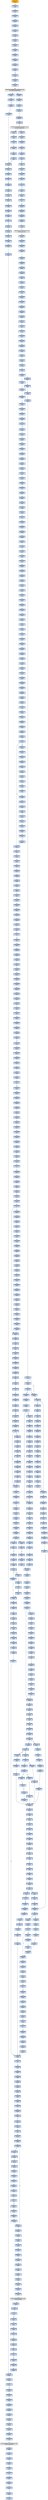 strict digraph G {
	graph [bgcolor=transparent,
		name=G
	];
	node [color=lightsteelblue,
		fillcolor=lightsteelblue,
		shape=rectangle,
		style=filled
	];
	"0x00455f4b"	[label="0x00455f4b
incl"];
	"0x00455f4c"	[label="0x00455f4c
movb"];
	"0x00455f4b" -> "0x00455f4c"	[color="#000000"];
	"0x00455ba8"	[label="0x00455ba8
leal"];
	"0x00455bac"	[label="0x00455bac
pushl"];
	"0x00455ba8" -> "0x00455bac"	[color="#000000"];
	"0x004552bb"	[label="0x004552bb
movl"];
	"0x004552be"	[label="0x004552be
addl"];
	"0x004552bb" -> "0x004552be"	[color="#000000"];
	"0x004557c4"	[label="0x004557c4
movl"];
	"0x004557c7"	[label="0x004557c7
movl"];
	"0x004557c4" -> "0x004557c7"	[color="#000000"];
	"0x00455e65"	[label="0x00455e65
jae"];
	"0x00455e67"	[label="0x00455e67
movl"];
	"0x00455e65" -> "0x00455e67"	[color="#000000",
		label=F];
	"0x00455b4f"	[label="0x00455b4f
movl"];
	"0x00455b55"	[label="0x00455b55
repz"];
	"0x00455b4f" -> "0x00455b55"	[color="#000000"];
	"0x004558f6"	[label="0x004558f6
movl"];
	"0x004558f8"	[label="0x004558f8
movb"];
	"0x004558f6" -> "0x004558f8"	[color="#000000"];
	"0x0045540d"	[label="0x0045540d
orl"];
	"0x0045540f"	[label="0x0045540f
movl"];
	"0x0045540d" -> "0x0045540f"	[color="#000000"];
	"0x00455b57"	[label="0x00455b57
movl"];
	"0x00455b59"	[label="0x00455b59
stosb"];
	"0x00455b57" -> "0x00455b59"	[color="#000000"];
	"0x00455243"	[label="0x00455243
movl"];
	"0x00455249"	[label="0x00455249
movl"];
	"0x00455243" -> "0x00455249"	[color="#000000"];
	"0x004559cc"	[label="0x004559cc
movl"];
	"0x004559d0"	[label="0x004559d0
shll"];
	"0x004559cc" -> "0x004559d0"	[color="#000000"];
	"0x00455929"	[label="0x00455929
incl"];
	"0x0045592a"	[label="0x0045592a
decl"];
	"0x00455929" -> "0x0045592a"	[color="#000000"];
	"0x00455ee9"	[label="0x00455ee9
movl"];
	"0x00455eec"	[label="0x00455eec
subl"];
	"0x00455ee9" -> "0x00455eec"	[color="#000000"];
	"0x004556e3"	[label="0x004556e3
movl"];
	"0x004556ea"	[label="0x004556ea
pushl"];
	"0x004556e3" -> "0x004556ea"	[color="#000000"];
	"0x004550be"	[label="0x004550be
call"];
	VIRTUALALLOC_KERNEL32_DLL	[color=lightgrey,
		fillcolor=lightgrey,
		label="VIRTUALALLOC_KERNEL32_DLL
VIRTUALALLOC"];
	"0x004550be" -> VIRTUALALLOC_KERNEL32_DLL	[color="#000000"];
	"0x00455f4e"	[label="0x00455f4e
movb"];
	"0x00455f4c" -> "0x00455f4e"	[color="#000000"];
	"0x00455bad"	[label="0x00455bad
movl"];
	"0x00455bac" -> "0x00455bad"	[color="#000000"];
	"0x00455bc5"	[label="0x00455bc5
movl"];
	"0x00455bc7"	[label="0x00455bc7
call"];
	"0x00455bc5" -> "0x00455bc7"	[color="#000000"];
	GETMODULEHANDLEA_KERNEL32_DLL	[color=lightgrey,
		fillcolor=lightgrey,
		label="GETMODULEHANDLEA_KERNEL32_DLL
GETMODULEHANDLEA"];
	"0x00455042"	[label="0x00455042
movl"];
	GETMODULEHANDLEA_KERNEL32_DLL -> "0x00455042"	[color="#000000"];
	"0x00455287"	[label="0x00455287
testl"];
	GETMODULEHANDLEA_KERNEL32_DLL -> "0x00455287"	[color="#000000"];
	"0x004558dc"	[label="0x004558dc
movl"];
	"0x004558e0"	[label="0x004558e0
movl"];
	"0x004558dc" -> "0x004558e0"	[color="#000000"];
	"0x00455155"	[label="0x00455155
jmp"];
	"0x0045515f"	[label="0x0045515f
movl"];
	"0x00455155" -> "0x0045515f"	[color="#000000"];
	"0x004557a7"	[label="0x004557a7
pushl"];
	"0x004557a8"	[label="0x004557a8
movl"];
	"0x004557a7" -> "0x004557a8"	[color="#000000"];
	"0x00455bb6"	[label="0x00455bb6
jne"];
	"0x00455bc3"	[label="0x00455bc3
xorl"];
	"0x00455bb6" -> "0x00455bc3"	[color="#000000",
		label=T];
	"0x00455112"	[label="0x00455112
movl"];
	"0x00455114"	[label="0x00455114
subl"];
	"0x00455112" -> "0x00455114"	[color="#000000"];
	"0x00455af1"	[label="0x00455af1
movl"];
	"0x00455af7"	[label="0x00455af7
popl"];
	"0x00455af1" -> "0x00455af7"	[color="#000000"];
	"0x00455a5a"	[label="0x00455a5a
movl"];
	"0x00455a5d"	[label="0x00455a5d
addl"];
	"0x00455a5a" -> "0x00455a5d"	[color="#000000"];
	"0x00455058"	[label="0x00455058
scasb"];
	"0x00455059"	[label="0x00455059
jne"];
	"0x00455058" -> "0x00455059"	[color="#000000"];
	"0x0045592b"	[label="0x0045592b
addl"];
	"0x0045592a" -> "0x0045592b"	[color="#000000"];
	"0x004550bc"	[label="0x004550bc
pushl"];
	"0x004550bc" -> "0x004550be"	[color="#000000"];
	"0x004552f0"	[label="0x004552f0
popl"];
	"0x004552f1"	[label="0x004552f1
jne"];
	"0x004552f0" -> "0x004552f1"	[color="#000000"];
	VIRTUALPROTECT_KERNEL32_DLL	[color=lightgrey,
		fillcolor=lightgrey,
		label="VIRTUALPROTECT_KERNEL32_DLL
VIRTUALPROTECT"];
	"0x004553ff"	[label="0x004553ff
popl"];
	VIRTUALPROTECT_KERNEL32_DLL -> "0x004553ff"	[color="#000000"];
	"0x00455a6e"	[label="0x00455a6e
popl"];
	"0x00455a6f"	[label="0x00455a6f
shrl"];
	"0x00455a6e" -> "0x00455a6f"	[color="#000000"];
	"0x004559c7"	[label="0x004559c7
movl"];
	"0x004559c9"	[label="0x004559c9
movl"];
	"0x004559c7" -> "0x004559c9"	[color="#000000"];
	"0x004559a4"	[label="0x004559a4
movb"];
	"0x004559a6"	[label="0x004559a6
popl"];
	"0x004559a4" -> "0x004559a6"	[color="#000000"];
	"0x0045505b"	[label="0x0045505b
cmpb"];
	"0x00455059" -> "0x0045505b"	[color="#000000",
		label=F];
	"0x004557c2"	[label="0x004557c2
movl"];
	"0x004557c2" -> "0x004557c4"	[color="#000000"];
	"0x004550fb"	[label="0x004550fb
pushl"];
	"0x004550fc"	[label="0x004550fc
call"];
	"0x004550fb" -> "0x004550fc"	[color="#000000"];
	"0x00455eab"	[label="0x00455eab
movb"];
	"0x00455ead"	[label="0x00455ead
incl"];
	"0x00455eab" -> "0x00455ead"	[color="#000000"];
	"0x0045580a"	[label="0x0045580a
popl"];
	"0x0045580b"	[label="0x0045580b
popl"];
	"0x0045580a" -> "0x0045580b"	[color="#000000"];
	VIRTUALFREE_KERNEL32_DLL	[color=lightgrey,
		fillcolor=lightgrey,
		label="VIRTUALFREE_KERNEL32_DLL
VIRTUALFREE"];
	"0x004551a8"	[label="0x004551a8
movl"];
	VIRTUALFREE_KERNEL32_DLL -> "0x004551a8"	[color="#000000"];
	"0x00455cf8"	[label="0x00455cf8
popl"];
	"0x00455cf9"	[label="0x00455cf9
subl"];
	"0x00455cf8" -> "0x00455cf9"	[color="#000000"];
	"0x00455e24"	[label="0x00455e24
je"];
	"0x00455e9c"	[label="0x00455e9c
cmpl"];
	"0x00455e24" -> "0x00455e9c"	[color="#000000",
		label=T];
	"0x00455e26"	[label="0x00455e26
cmpl"];
	"0x00455e24" -> "0x00455e26"	[color="#000000",
		label=F];
	"0x00455a82"	[label="0x00455a82
popl"];
	"0x00455a83"	[label="0x00455a83
ret"];
	"0x00455a82" -> "0x00455a83"	[color="#000000"];
	"0x004557ad"	[label="0x004557ad
pushl"];
	"0x004557a8" -> "0x004557ad"	[color="#000000"];
	"0x0045598b"	[label="0x0045598b
movl"];
	"0x0045598f"	[label="0x0045598f
leal"];
	"0x0045598b" -> "0x0045598f"	[color="#000000"];
	"0x004557d6"	[label="0x004557d6
movl"];
	"0x004557d9"	[label="0x004557d9
addl"];
	"0x004557d6" -> "0x004557d9"	[color="#000000"];
	"0x00455e8a"	[label="0x00455e8a
leal"];
	"0x00455e90"	[label="0x00455e90
call"];
	"0x00455e8a" -> "0x00455e90"	[color="#000000"];
	"0x00455394"	[label="0x00455394
pushl"];
	"0x00455395"	[label="0x00455395
pushl"];
	"0x00455394" -> "0x00455395"	[color="#000000"];
	"0x00455964"	[label="0x00455964
jbe"];
	"0x00455966"	[label="0x00455966
movl"];
	"0x00455964" -> "0x00455966"	[color="#000000",
		label=F];
	"0x0045500d"	[label="0x0045500d
ret"];
	"0x00455008"	[label="0x00455008
jmp"];
	"0x0045500d" -> "0x00455008"	[color="#000000"];
	"0x00455a3d"	[label="0x00455a3d
movl"];
	"0x00455a42"	[label="0x00455a42
jmp"];
	"0x00455a3d" -> "0x00455a42"	[color="#000000"];
	"0x00455aaf"	[label="0x00455aaf
incl"];
	"0x00455ab0"	[label="0x00455ab0
cmpl"];
	"0x00455aaf" -> "0x00455ab0"	[color="#000000"];
	"0x00455bb4"	[label="0x00455bb4
testb"];
	"0x00455bb4" -> "0x00455bb6"	[color="#000000"];
	"0x004559b0"	[label="0x004559b0
pushl"];
	"0x00455e90" -> "0x004559b0"	[color="#000000"];
	"0x00455a7f"	[label="0x00455a7f
movl"];
	"0x00455a7f" -> "0x00455a82"	[color="#000000"];
	"0x0045591a"	[label="0x0045591a
movl"];
	"0x0045591e"	[label="0x0045591e
movl"];
	"0x0045591a" -> "0x0045591e"	[color="#000000"];
	"0x00455a1d"	[label="0x00455a1d
cmpl"];
	"0x00455a20"	[label="0x00455a20
jae"];
	"0x00455a1d" -> "0x00455a20"	[color="#000000"];
	"0x00455ce6"	[label="0x00455ce6
popl"];
	"0x00455ce7"	[label="0x00455ce7
popl"];
	"0x00455ce6" -> "0x00455ce7"	[color="#000000"];
	"0x00455904"	[label="0x00455904
shll"];
	"0x00455907"	[label="0x00455907
movw"];
	"0x00455904" -> "0x00455907"	[color="#000000"];
	"0x0045517c"	[label="0x0045517c
pushl"];
	"0x00455181"	[label="0x00455181
pushl"];
	"0x0045517c" -> "0x00455181"	[color="#000000"];
	"0x0045589e"	[label="0x0045589e
leal"];
	"0x004558a1"	[label="0x004558a1
movl"];
	"0x0045589e" -> "0x004558a1"	[color="#000000"];
	"0x00455efa"	[label="0x00455efa
jae"];
	"0x00455efc"	[label="0x00455efc
movl"];
	"0x00455efa" -> "0x00455efc"	[color="#000000",
		label=F];
	"0x00455f16"	[label="0x00455f16
movl"];
	"0x00455efa" -> "0x00455f16"	[color="#000000",
		label=T];
	"0x00455bc3" -> "0x00455bc5"	[color="#000000"];
	"0x00455398"	[label="0x00455398
pushl"];
	"0x0045539a"	[label="0x0045539a
pushl"];
	"0x00455398" -> "0x0045539a"	[color="#000000"];
	"0x00455396"	[label="0x00455396
pushl"];
	"0x00455397"	[label="0x00455397
pushl"];
	"0x00455396" -> "0x00455397"	[color="#000000"];
	"0x00455b6c"	[label="0x00455b6c
pushl"];
	"0x00455b6d"	[label="0x00455b6d
pushl"];
	"0x00455b6c" -> "0x00455b6d"	[color="#000000"];
	"0x00455ca3"	[label="0x00455ca3
testb"];
	"0x00455ca5"	[label="0x00455ca5
jne"];
	"0x00455ca3" -> "0x00455ca5"	[color="#000000"];
	"0x00455b5a"	[label="0x00455b5a
call"];
	"0x00455b59" -> "0x00455b5a"	[color="#000000"];
	"0x004557de"	[label="0x004557de
movl"];
	"0x004557e0"	[label="0x004557e0
movl"];
	"0x004557de" -> "0x004557e0"	[color="#000000"];
	"0x00455f14"	[label="0x00455f14
jmp"];
	"0x00455f31"	[label="0x00455f31
movl"];
	"0x00455f14" -> "0x00455f31"	[color="#000000"];
	"0x00455375"	[label="0x00455375
movl"];
	"0x00455378"	[label="0x00455378
movl"];
	"0x00455375" -> "0x00455378"	[color="#000000"];
	"0x0045504f"	[label="0x0045504f
call"];
	GETPROCADDRESS_KERNEL32_DLL	[color=lightgrey,
		fillcolor=lightgrey,
		label="GETPROCADDRESS_KERNEL32_DLL
GETPROCADDRESS"];
	"0x0045504f" -> GETPROCADDRESS_KERNEL32_DLL	[color="#000000"];
	"0x00455f53"	[label="0x00455f53
cmpl"];
	"0x00455f55"	[label="0x00455f55
jb"];
	"0x00455f53" -> "0x00455f55"	[color="#000000"];
	"0x0045505d"	[label="0x0045505d
jne"];
	"0x0045505f"	[label="0x0045505f
leal"];
	"0x0045505d" -> "0x0045505f"	[color="#000000",
		label=F];
	"0x00455f80"	[label="0x00455f80
popl"];
	"0x00455f81"	[label="0x00455f81
popl"];
	"0x00455f80" -> "0x00455f81"	[color="#000000"];
	"0x00455101"	[label="0x00455101
movb"];
	"0x00455103"	[label="0x00455103
cmpb"];
	"0x00455101" -> "0x00455103"	[color="#000000"];
	"0x00455d3b"	[label="0x00455d3b
incl"];
	"0x00455d3c"	[label="0x00455d3c
movl"];
	"0x00455d3b" -> "0x00455d3c"	[color="#000000"];
	"0x00455d42"	[label="0x00455d42
jmp"];
	"0x00455f70"	[label="0x00455f70
cmpl"];
	"0x00455d42" -> "0x00455f70"	[color="#000000"];
	"0x004556f0"	[label="0x004556f0
call"];
	"0x00455b02"	[label="0x00455b02
movl"];
	"0x004556f0" -> "0x00455b02"	[color="#000000"];
	"0x004558f0"	[label="0x004558f0
subl"];
	"0x004558f2"	[label="0x004558f2
addl"];
	"0x004558f0" -> "0x004558f2"	[color="#000000"];
	"0x00455ab5"	[label="0x00455ab5
movl"];
	"0x00455ab9"	[label="0x00455ab9
leal"];
	"0x00455ab5" -> "0x00455ab9"	[color="#000000"];
	"0x0045580c"	[label="0x0045580c
ret"];
	"0x00455b98"	[label="0x00455b98
movb"];
	"0x0045580c" -> "0x00455b98"	[color="#000000"];
	"0x00455e42"	[label="0x00455e42
movb"];
	"0x00455e46"	[label="0x00455e46
movl"];
	"0x00455e42" -> "0x00455e46"	[color="#000000"];
	"0x004559a2"	[label="0x004559a2
popl"];
	"0x004559a3"	[label="0x004559a3
popl"];
	"0x004559a2" -> "0x004559a3"	[color="#000000"];
	"0x00455f37"	[label="0x00455f37
movl"];
	"0x00455f39"	[label="0x00455f39
movl"];
	"0x00455f37" -> "0x00455f39"	[color="#000000"];
	"0x00455ebc"	[label="0x00455ebc
andl"];
	"0x00455ec1"	[label="0x00455ec1
addl"];
	"0x00455ebc" -> "0x00455ec1"	[color="#000000"];
	"0x00455cda"	[label="0x00455cda
leal"];
	"0x00455cde"	[label="0x00455cde
movl"];
	"0x00455cda" -> "0x00455cde"	[color="#000000"];
	"0x004556eb"	[label="0x004556eb
pushl"];
	"0x004556ec"	[label="0x004556ec
leal"];
	"0x004556eb" -> "0x004556ec"	[color="#000000"];
	"0x00455a96"	[label="0x00455a96
call"];
	"0x00455cf2"	[label="0x00455cf2
call"];
	"0x00455a96" -> "0x00455cf2"	[color="#000000"];
	"0x00455a85"	[label="0x00455a85
pushl"];
	"0x00455a86"	[label="0x00455a86
pushl"];
	"0x00455a85" -> "0x00455a86"	[color="#000000"];
	"0x004556cc"	[label="0x004556cc
subl"];
	"0x004556d2"	[label="0x004556d2
leal"];
	"0x004556cc" -> "0x004556d2"	[color="#000000"];
	"0x00455095"	[label="0x00455095
je"];
	"0x004550a1"	[label="0x004550a1
leal"];
	"0x00455095" -> "0x004550a1"	[color="#000000",
		label=T];
	"0x00455840"	[label="0x00455840
movl"];
	"0x00455845"	[label="0x00455845
movl"];
	"0x00455840" -> "0x00455845"	[color="#000000"];
	"0x00455b2a"	[label="0x00455b2a
movl"];
	"0x00455b30"	[label="0x00455b30
xorl"];
	"0x00455b2a" -> "0x00455b30"	[color="#000000"];
	"0x00455aa2"	[label="0x00455aa2
popl"];
	"0x00455aa3"	[label="0x00455aa3
movl"];
	"0x00455aa2" -> "0x00455aa3"	[color="#000000"];
	"0x00455048"	[label="0x00455048
movl"];
	"0x00455042" -> "0x00455048"	[color="#000000"];
	"0x00455888"	[label="0x00455888
movl"];
	"0x0045588c"	[label="0x0045588c
xorl"];
	"0x00455888" -> "0x0045588c"	[color="#000000"];
	"0x00455f45"	[label="0x00455f45
jae"];
	"0x00455f47"	[label="0x00455f47
movl"];
	"0x00455f45" -> "0x00455f47"	[color="#000000",
		label=F];
	"0x004557fd"	[label="0x004557fd
andl"];
	"0x00455802"	[label="0x00455802
shrl"];
	"0x004557fd" -> "0x00455802"	[color="#000000"];
	"0x00455ec4"	[label="0x00455ec4
orl"];
	"0x00455ec1" -> "0x00455ec4"	[color="#000000"];
	"0x004557e3"	[label="0x004557e3
cmpl"];
	"0x004557e0" -> "0x004557e3"	[color="#000000"];
	"0x00455d3e"	[label="0x00455d3e
movl"];
	"0x00455d3c" -> "0x00455d3e"	[color="#000000"];
	"0x0045501a"	[label="0x0045501a
addl"];
	"0x0045501c"	[label="0x0045501c
subl"];
	"0x0045501a" -> "0x0045501c"	[color="#000000"];
	"0x004559f9"	[label="0x004559f9
subl"];
	"0x004559fb"	[label="0x004559fb
shrl"];
	"0x004559f9" -> "0x004559fb"	[color="#000000"];
	"0x00455f43"	[label="0x00455f43
movl"];
	"0x00455f43" -> "0x00455f45"	[color="#000000"];
	"0x00455cf1"	[label="0x00455cf1
ret"];
	"0x00455f6c"	[label="0x00455f6c
testb"];
	"0x00455cf1" -> "0x00455f6c"	[color="#000000"];
	"0x004559b1"	[label="0x004559b1
pushl"];
	"0x004559b0" -> "0x004559b1"	[color="#000000"];
	"0x00455eee"	[label="0x00455eee
andl"];
	"0x00455eec" -> "0x00455eee"	[color="#000000"];
	"0x004550e9"	[label="0x004550e9
movl"];
	"0x004550eb"	[label="0x004550eb
addl"];
	"0x004550e9" -> "0x004550eb"	[color="#000000"];
	"0x0045508d"	[label="0x0045508d
movl"];
	"0x00455093"	[label="0x00455093
orl"];
	"0x0045508d" -> "0x00455093"	[color="#000000"];
	"0x00455189"	[label="0x00455189
call"];
	"0x00455189" -> VIRTUALFREE_KERNEL32_DLL	[color="#000000"];
	"0x00455f86"	[label="0x00455f86
addl"];
	"0x00455f89"	[label="0x00455f89
ret"];
	"0x00455f86" -> "0x00455f89"	[color="#000000"];
	"0x004558a5"	[label="0x004558a5
movl"];
	"0x004558a1" -> "0x004558a5"	[color="#000000"];
	"0x00455a44"	[label="0x00455a44
cmpl"];
	"0x00455a47"	[label="0x00455a47
jae"];
	"0x00455a44" -> "0x00455a47"	[color="#000000"];
	"0x00455f22"	[label="0x00455f22
leal"];
	"0x00455f25"	[label="0x00455f25
movl"];
	"0x00455f22" -> "0x00455f25"	[color="#000000"];
	"0x00455ab3"	[label="0x00455ab3
jb"];
	"0x00455ab0" -> "0x00455ab3"	[color="#000000"];
	"0x00455389"	[label="0x00455389
movl"];
	"0x0045538f"	[label="0x0045538f
movl"];
	"0x00455389" -> "0x0045538f"	[color="#000000"];
	"0x00455993"	[label="0x00455993
incl"];
	"0x0045598f" -> "0x00455993"	[color="#000000"];
	"0x00455ac2"	[label="0x00455ac2
call"];
	"0x0045580f"	[label="0x0045580f
movl"];
	"0x00455ac2" -> "0x0045580f"	[color="#000000"];
	"0x00455176"	[label="0x00455176
andl"];
	"0x00455179"	[label="0x00455179
repz"];
	"0x00455176" -> "0x00455179"	[color="#000000"];
	"0x00455b37"	[label="0x00455b37
movl"];
	"0x00455b3d"	[label="0x00455b3d
movl"];
	"0x00455b37" -> "0x00455b3d"	[color="#000000"];
	"0x0045581d"	[label="0x0045581d
movl"];
	"0x00455823"	[label="0x00455823
leal"];
	"0x0045581d" -> "0x00455823"	[color="#000000"];
	"0x0045503c"	[label="0x0045503c
call"];
	"0x0045503c" -> GETMODULEHANDLEA_KERNEL32_DLL	[color="#000000"];
	"0x00455804"	[label="0x00455804
addl"];
	"0x00455806"	[label="0x00455806
popl"];
	"0x00455804" -> "0x00455806"	[color="#000000"];
	"0x00455f1c"	[label="0x00455f1c
movl"];
	"0x00455f1c" -> "0x00455f22"	[color="#000000"];
	"0x0045504d"	[label="0x0045504d
pushl"];
	"0x0045504e"	[label="0x0045504e
pushl"];
	"0x0045504d" -> "0x0045504e"	[color="#000000"];
	"0x004559c2"	[label="0x004559c2
incl"];
	"0x004559c3"	[label="0x004559c3
movb"];
	"0x004559c2" -> "0x004559c3"	[color="#000000"];
	"0x00455f2b"	[label="0x00455f2b
movl"];
	"0x00455f2b" -> "0x00455f31"	[color="#000000"];
	"0x004558fe"	[label="0x004558fe
movl"];
	"0x00455900"	[label="0x00455900
movl"];
	"0x004558fe" -> "0x00455900"	[color="#000000"];
	"0x00455b06"	[label="0x00455b06
movl"];
	"0x00455b02" -> "0x00455b06"	[color="#000000"];
	"0x00455abc"	[label="0x00455abc
pushl"];
	"0x00455ab9" -> "0x00455abc"	[color="#000000"];
	"0x00455392"	[label="0x00455392
addl"];
	"0x00455392" -> "0x00455394"	[color="#000000"];
	"0x00455ee4"	[label="0x00455ee4
movl"];
	"0x00455ee4" -> "0x00455ee9"	[color="#000000"];
	"0x004557bb"	[label="0x004557bb
movb"];
	"0x004557bd"	[label="0x004557bd
incl"];
	"0x004557bb" -> "0x004557bd"	[color="#000000"];
	"0x00455ee0"	[label="0x00455ee0
addl"];
	"0x00455ee2"	[label="0x00455ee2
shrl"];
	"0x00455ee0" -> "0x00455ee2"	[color="#000000"];
	"0x004559ec"	[label="0x004559ec
jae"];
	"0x004559ee"	[label="0x004559ee
movl"];
	"0x004559ec" -> "0x004559ee"	[color="#000000",
		label=F];
	"0x00455ea2"	[label="0x00455ea2
movl"];
	"0x00455ea5"	[label="0x00455ea5
movl"];
	"0x00455ea2" -> "0x00455ea5"	[color="#000000"];
	"0x004557e7"	[label="0x004557e7
popl"];
	"0x004557e8"	[label="0x004557e8
movl"];
	"0x004557e7" -> "0x004557e8"	[color="#000000"];
	"0x00455406"	[label="0x00455406
addl"];
	"0x0045540c"	[label="0x0045540c
popl"];
	"0x00455406" -> "0x0045540c"	[color="#000000"];
	"0x00455a71"	[label="0x00455a71
movl"];
	"0x00455a6f" -> "0x00455a71"	[color="#000000"];
	"0x00455826"	[label="0x00455826
movl"];
	"0x00455823" -> "0x00455826"	[color="#000000"];
	"0x00455400"	[label="0x00455400
movl"];
	"0x00455405"	[label="0x00455405
pushl"];
	"0x00455400" -> "0x00455405"	[color="#000000"];
	"0x004556ec" -> "0x004556f0"	[color="#000000"];
	"0x0045537e"	[label="0x0045537e
movl"];
	"0x00455384"	[label="0x00455384
jmp"];
	"0x0045537e" -> "0x00455384"	[color="#000000"];
	"0x00455a22"	[label="0x00455a22
cmpl"];
	"0x00455a25"	[label="0x00455a25
sbbl"];
	"0x00455a22" -> "0x00455a25"	[color="#000000"];
	"0x00455726"	[label="0x00455726
movl"];
	"0x00455729"	[label="0x00455729
addl"];
	"0x00455726" -> "0x00455729"	[color="#000000"];
	"0x004558b3"	[label="0x004558b3
movl"];
	"0x004558b7"	[label="0x004558b7
ja"];
	"0x004558b3" -> "0x004558b7"	[color="#000000"];
	"0x00455a58"	[label="0x00455a58
movl"];
	"0x00455a42" -> "0x00455a58"	[color="#000000"];
	"0x00455eae"	[label="0x00455eae
movb"];
	"0x00455eb2"	[label="0x00455eb2
movl"];
	"0x00455eae" -> "0x00455eb2"	[color="#000000"];
	"0x00455ec8"	[label="0x00455ec8
cmpl"];
	"0x00455ecb"	[label="0x00455ecb
movl"];
	"0x00455ec8" -> "0x00455ecb"	[color="#000000"];
	"0x00455002"	[label="0x00455002
call"];
	"0x0045500a"	[label="0x0045500a
popl"];
	"0x00455002" -> "0x0045500a"	[color="#000000"];
	"0x004557ae"	[label="0x004557ae
cmpl"];
	"0x004557b1"	[label="0x004557b1
jb"];
	"0x004557ae" -> "0x004557b1"	[color="#000000"];
	"0x00455e80"	[label="0x00455e80
subl"];
	"0x00455e82"	[label="0x00455e82
andl"];
	"0x00455e80" -> "0x00455e82"	[color="#000000"];
	"0x004558d3"	[label="0x004558d3
jl"];
	"0x004558d5"	[label="0x004558d5
movl"];
	"0x004558d3" -> "0x004558d5"	[color="#000000",
		label=F];
	"0x00455922"	[label="0x00455922
movl"];
	"0x004558d3" -> "0x00455922"	[color="#000000",
		label=T];
	"0x00455718"	[label="0x00455718
testb"];
	"0x00455f89" -> "0x00455718"	[color="#000000"];
	"0x004557cb"	[label="0x004557cb
shll"];
	"0x004557ce"	[label="0x004557ce
andl"];
	"0x004557cb" -> "0x004557ce"	[color="#000000"];
	"0x004552b9"	[label="0x004552b9
movl"];
	"0x004552b9" -> "0x004552bb"	[color="#000000"];
	"0x00455f25" -> "0x00455f2b"	[color="#000000"];
	"0x004556ea" -> "0x004556eb"	[color="#000000"];
	"0x00455885"	[label="0x00455885
movl"];
	"0x00455885" -> "0x00455888"	[color="#000000"];
	"0x0045511d"	[label="0x0045511d
xorl"];
	"0x0045511f"	[label="0x0045511f
orl"];
	"0x0045511d" -> "0x0045511f"	[color="#000000"];
	"0x00455a36"	[label="0x00455a36
jmp"];
	"0x00455a36" -> "0x00455a58"	[color="#000000"];
	"0x004552c0"	[label="0x004552c0
addl"];
	"0x004552c6"	[label="0x004552c6
testl"];
	"0x004552c0" -> "0x004552c6"	[color="#000000"];
	"0x00455ef3"	[label="0x00455ef3
shrl"];
	"0x00455eee" -> "0x00455ef3"	[color="#000000"];
	"0x0045585c"	[label="0x0045585c
cmpl"];
	"0x0045585e"	[label="0x0045585e
movl"];
	"0x0045585c" -> "0x0045585e"	[color="#000000"];
	"0x00455022"	[label="0x00455022
cmpl"];
	"0x0045501c" -> "0x00455022"	[color="#000000"];
	"0x00455a7d"	[label="0x00455a7d
popl"];
	"0x00455a7e"	[label="0x00455a7e
popl"];
	"0x00455a7d" -> "0x00455a7e"	[color="#000000"];
	"0x00455cff"	[label="0x00455cff
ret"];
	"0x00455cf9" -> "0x00455cff"	[color="#000000"];
	"0x004550b0"	[label="0x004550b0
pushl"];
	"0x004550b2"	[label="0x004550b2
pushl"];
	"0x004550b0" -> "0x004550b2"	[color="#000000"];
	"0x0045586d"	[label="0x0045586d
leal"];
	"0x00455871"	[label="0x00455871
incl"];
	"0x0045586d" -> "0x00455871"	[color="#000000"];
	"0x00455f51"	[label="0x00455f51
movl"];
	"0x00455f51" -> "0x00455f53"	[color="#000000"];
	"0x00455ab3" -> "0x00455ab5"	[color="#000000",
		label=F];
	"0x004550a7"	[label="0x004550a7
cmpl"];
	"0x004550aa"	[label="0x004550aa
je"];
	"0x004550a7" -> "0x004550aa"	[color="#000000"];
	"0x0045593d"	[label="0x0045593d
jge"];
	"0x00455943"	[label="0x00455943
cmpl"];
	"0x0045593d" -> "0x00455943"	[color="#000000",
		label=F];
	"0x0045500e"	[label="0x0045500e
call"];
	"0x00455014"	[label="0x00455014
popl"];
	"0x0045500e" -> "0x00455014"	[color="#000000"];
	"0x0045583f"	[label="0x0045583f
pushl"];
	"0x0045583f" -> "0x00455840"	[color="#000000"];
	"0x00455e22"	[label="0x00455e22
movl"];
	"0x00455e22" -> "0x00455e24"	[color="#000000"];
	"0x00455ed9"	[label="0x00455ed9
movl"];
	"0x00455ede"	[label="0x00455ede
subl"];
	"0x00455ed9" -> "0x00455ede"	[color="#000000"];
	"0x0045588e"	[label="0x0045588e
movl"];
	"0x0045588c" -> "0x0045588e"	[color="#000000"];
	"0x00455abd"	[label="0x00455abd
pushl"];
	"0x00455abc" -> "0x00455abd"	[color="#000000"];
	"0x00455e41"	[label="0x00455e41
incl"];
	"0x00455e41" -> "0x00455e42"	[color="#000000"];
	"0x00455397" -> "0x00455398"	[color="#000000"];
	"0x004558c4"	[label="0x004558c4
movl"];
	"0x004558c7"	[label="0x004558c7
addl"];
	"0x004558c4" -> "0x004558c7"	[color="#000000"];
	"0x00455ef5"	[label="0x00455ef5
addl"];
	"0x00455ef3" -> "0x00455ef5"	[color="#000000"];
	"0x00455f57"	[label="0x00455f57
movl"];
	"0x00455f55" -> "0x00455f57"	[color="#000000",
		label=F];
	"0x00455e5f"	[label="0x00455e5f
movl"];
	"0x00455e62"	[label="0x00455e62
movl"];
	"0x00455e5f" -> "0x00455e62"	[color="#000000"];
	"0x004558bd"	[label="0x004558bd
movl"];
	"0x004558c1"	[label="0x004558c1
movl"];
	"0x004558bd" -> "0x004558c1"	[color="#000000"];
	"0x00455b24"	[label="0x00455b24
movl"];
	"0x00455b24" -> "0x00455b2a"	[color="#000000"];
	"0x00455d32"	[label="0x00455d32
jae"];
	"0x00455d34"	[label="0x00455d34
movl"];
	"0x00455d32" -> "0x00455d34"	[color="#000000",
		label=F];
	"0x004550fa"	[label="0x004550fa
pushl"];
	"0x004550fa" -> "0x004550fb"	[color="#000000"];
	"0x00455ea0"	[label="0x00455ea0
jb"];
	"0x00455ea0" -> "0x00455ea2"	[color="#000000",
		label=F];
	"0x00455ed3"	[label="0x00455ed3
movl"];
	"0x00455ea0" -> "0x00455ed3"	[color="#000000",
		label=T];
	"0x00455a77"	[label="0x00455a77
movl"];
	"0x00455a77" -> "0x00455a7d"	[color="#000000"];
	"0x00455b9c"	[label="0x00455b9c
incl"];
	"0x00455b98" -> "0x00455b9c"	[color="#000000"];
	"0x00455ba0"	[label="0x00455ba0
jb"];
	"0x00455ba2"	[label="0x00455ba2
leal"];
	"0x00455ba0" -> "0x00455ba2"	[color="#000000",
		label=F];
	"0x00455cbb"	[label="0x00455cbb
cmpb"];
	"0x00455cc3"	[label="0x00455cc3
jne"];
	"0x00455cbb" -> "0x00455cc3"	[color="#000000"];
	"0x00455a6a"	[label="0x00455a6a
subl"];
	"0x00455a6c"	[label="0x00455a6c
subl"];
	"0x00455a6a" -> "0x00455a6c"	[color="#000000"];
	"0x0045599f"	[label="0x0045599f
jb"];
	"0x004559a1"	[label="0x004559a1
popl"];
	"0x0045599f" -> "0x004559a1"	[color="#000000",
		label=F];
	"0x00455271"	[label="0x00455271
movl"];
	"0x00455274"	[label="0x00455274
testl"];
	"0x00455271" -> "0x00455274"	[color="#000000"];
	"0x004552a8"	[label="0x004552a8
movl"];
	"0x004552aa"	[label="0x004552aa
testl"];
	"0x004552a8" -> "0x004552aa"	[color="#000000"];
	"0x0045596d"	[label="0x0045596d
movb"];
	"0x00455966" -> "0x0045596d"	[color="#000000"];
	"0x004557eb"	[label="0x004557eb
movl"];
	"0x004557ee"	[label="0x004557ee
movl"];
	"0x004557eb" -> "0x004557ee"	[color="#000000"];
	"0x00455f49"	[label="0x00455f49
subl"];
	"0x00455f49" -> "0x00455f4b"	[color="#000000"];
	"0x004552ee"	[label="0x004552ee
testl"];
	"0x004552ee" -> "0x004552f0"	[color="#000000"];
	"0x004559fd"	[label="0x004559fd
movl"];
	"0x004559fb" -> "0x004559fd"	[color="#000000"];
	"0x00455e2e"	[label="0x00455e2e
leal"];
	"0x00455e31"	[label="0x00455e31
cmpl"];
	"0x00455e2e" -> "0x00455e31"	[color="#000000"];
	"0x00455b74"	[label="0x00455b74
movl"];
	"0x00455b76"	[label="0x00455b76
call"];
	"0x00455b74" -> "0x00455b76"	[color="#000000"];
	"0x004559f1"	[label="0x004559f1
movl"];
	"0x004559ee" -> "0x004559f1"	[color="#000000"];
	"0x004557f2"	[label="0x004557f2
subl"];
	"0x004557ee" -> "0x004557f2"	[color="#000000"];
	"0x00455a11"	[label="0x00455a11
shrl"];
	"0x00455a14"	[label="0x00455a14
xorl"];
	"0x00455a11" -> "0x00455a14"	[color="#000000"];
	"0x00455015"	[label="0x00455015
movl"];
	"0x00455014" -> "0x00455015"	[color="#000000"];
	"0x00455298"	[label="0x00455298
movl"];
	"0x004552a2"	[label="0x004552a2
movl"];
	"0x00455298" -> "0x004552a2"	[color="#000000"];
	"0x00455cea"	[label="0x00455cea
popl"];
	"0x00455ceb"	[label="0x00455ceb
addl"];
	"0x00455cea" -> "0x00455ceb"	[color="#000000"];
	"0x00455996"	[label="0x00455996
movl"];
	"0x0045599c"	[label="0x0045599c
incl"];
	"0x00455996" -> "0x0045599c"	[color="#000000"];
	"0x004556d6"	[label="0x004556d6
pushl"];
	"0x004556d7"	[label="0x004556d7
call"];
	"0x004556d6" -> "0x004556d7"	[color="#000000"];
	"0x00455110"	[label="0x00455110
pushl"];
	"0x00455111"	[label="0x00455111
pushl"];
	"0x00455110" -> "0x00455111"	[color="#000000"];
	"0x004557db"	[label="0x004557db
movl"];
	"0x004557db" -> "0x004557de"	[color="#000000"];
	"0x004551ba"	[label="0x004551ba
movl"];
	"0x004551c0"	[label="0x004551c0
movl"];
	"0x004551ba" -> "0x004551c0"	[color="#000000"];
	"0x00455cc5"	[label="0x00455cc5
incl"];
	"0x00455cc6"	[label="0x00455cc6
cmpl"];
	"0x00455cc5" -> "0x00455cc6"	[color="#000000"];
	"0x00455a1b"	[label="0x00455a1b
jmp"];
	"0x00455a1b" -> "0x00455a58"	[color="#000000"];
	"0x00455ed1"	[label="0x00455ed1
jae"];
	"0x00455ed1" -> "0x00455ed3"	[color="#000000",
		label=F];
	"0x00455931"	[label="0x00455931
movl"];
	"0x00455935"	[label="0x00455935
movl"];
	"0x00455931" -> "0x00455935"	[color="#000000"];
	"0x004557b9"	[label="0x004557b9
movl"];
	"0x004557b9" -> "0x004557bb"	[color="#000000"];
	"0x00455f3e"	[label="0x00455f3e
leal"];
	"0x00455f41"	[label="0x00455f41
cmpl"];
	"0x00455f3e" -> "0x00455f41"	[color="#000000"];
	"0x004552ac"	[label="0x004552ac
jne"];
	"0x004552b1"	[label="0x004552b1
addl"];
	"0x004552ac" -> "0x004552b1"	[color="#000000",
		label=T];
	"0x00455986"	[label="0x00455986
xorl"];
	"0x00455988"	[label="0x00455988
movb"];
	"0x00455986" -> "0x00455988"	[color="#000000"];
	"0x00455b43"	[label="0x00455b43
movl"];
	"0x00455b49"	[label="0x00455b49
movl"];
	"0x00455b43" -> "0x00455b49"	[color="#000000"];
	"0x00455d2d"	[label="0x00455d2d
cmpl"];
	"0x00455a83" -> "0x00455d2d"	[color="#000000"];
	"0x00455e95"	[label="0x00455e95
addl"];
	"0x00455a83" -> "0x00455e95"	[color="#000000"];
	"0x004557e8" -> "0x004557eb"	[color="#000000"];
	"0x00455a0f"	[label="0x00455a0f
movl"];
	"0x00455a0f" -> "0x00455a11"	[color="#000000"];
	"0x00455d3e" -> "0x00455d42"	[color="#000000"];
	"0x00455855"	[label="0x00455855
movl"];
	"0x00455855" -> "0x0045585c"	[color="#000000"];
	"0x004559d3"	[label="0x004559d3
andl"];
	"0x004559d0" -> "0x004559d3"	[color="#000000"];
	"0x00455962"	[label="0x00455962
testl"];
	"0x00455962" -> "0x00455964"	[color="#000000"];
	"0x0045584b"	[label="0x0045584b
xorl"];
	"0x00455845" -> "0x0045584b"	[color="#000000"];
	"0x00455ce8"	[label="0x00455ce8
movb"];
	"0x00455ce7" -> "0x00455ce8"	[color="#000000"];
	"0x00455f74"	[label="0x00455f74
jb"];
	"0x00455f70" -> "0x00455f74"	[color="#000000"];
	"0x00455a75"	[label="0x00455a75
addl"];
	"0x00455a75" -> "0x00455a77"	[color="#000000"];
	"0x00455e9c" -> "0x00455ea0"	[color="#000000"];
	"0x00455a16"	[label="0x00455a16
movb"];
	"0x00455a19"	[label="0x00455a19
movl"];
	"0x00455a16" -> "0x00455a19"	[color="#000000"];
	"0x00455cc3" -> "0x00455cc5"	[color="#000000",
		label=F];
	"0x00455ccd"	[label="0x00455ccd
movb"];
	"0x00455cc3" -> "0x00455ccd"	[color="#000000",
		label=T];
	"0x004557be"	[label="0x004557be
movb"];
	"0x004557be" -> "0x004557c2"	[color="#000000"];
	"0x004559bc"	[label="0x004559bc
jb"];
	"0x004559bc" -> "0x004559ee"	[color="#000000",
		label=T];
	"0x004559be"	[label="0x004559be
movl"];
	"0x004559bc" -> "0x004559be"	[color="#000000",
		label=F];
	"0x00455276"	[label="0x00455276
je"];
	"0x00455274" -> "0x00455276"	[color="#000000"];
	"0x0045539d"	[label="0x0045539d
pushl"];
	"0x0045539a" -> "0x0045539d"	[color="#000000"];
	"0x004552b3"	[label="0x004552b3
addl"];
	"0x004552b1" -> "0x004552b3"	[color="#000000"];
	"0x00455172"	[label="0x00455172
repz"];
	"0x00455174"	[label="0x00455174
movl"];
	"0x00455172" -> "0x00455174"	[color="#000000"];
	"0x0045504a"	[label="0x0045504a
leal"];
	"0x00455048" -> "0x0045504a"	[color="#000000"];
	"0x0045502f"	[label="0x0045502f
jne"];
	"0x00455035"	[label="0x00455035
leal"];
	"0x0045502f" -> "0x00455035"	[color="#000000",
		label=F];
	"0x00455ba2" -> "0x00455ba8"	[color="#000000"];
	"0x004550f7"	[label="0x004550f7
pushl"];
	"0x004550f7" -> "0x004550fa"	[color="#000000"];
	"0x00455a71" -> "0x00455a75"	[color="#000000"];
	"0x00455949"	[label="0x00455949
je"];
	"0x0045595a"	[label="0x0045595a
movl"];
	"0x00455949" -> "0x0045595a"	[color="#000000",
		label=T];
	"0x00455a62"	[label="0x00455a62
movl"];
	"0x00455a65"	[label="0x00455a65
movl"];
	"0x00455a62" -> "0x00455a65"	[color="#000000"];
	"0x00455943" -> "0x00455949"	[color="#000000"];
	"0x0045517b"	[label="0x0045517b
popl"];
	"0x00455179" -> "0x0045517b"	[color="#000000"];
	"0x004550aa" -> "0x004550b0"	[color="#000000",
		label=F];
	"0x00455a5f"	[label="0x00455a5f
movl"];
	"0x00455a5d" -> "0x00455a5f"	[color="#000000"];
	"0x00455269"	[label="0x00455269
movl"];
	"0x0045526f"	[label="0x0045526f
addl"];
	"0x00455269" -> "0x0045526f"	[color="#000000"];
	"0x00455970"	[label="0x00455970
testb"];
	"0x00455972"	[label="0x00455972
je"];
	"0x00455970" -> "0x00455972"	[color="#000000"];
	"0x00455aa8"	[label="0x00455aa8
addl"];
	"0x00455aab"	[label="0x00455aab
shll"];
	"0x00455aa8" -> "0x00455aab"	[color="#000000"];
	"0x00455a05"	[label="0x00455a05
cmpl"];
	"0x00455a07"	[label="0x00455a07
jae"];
	"0x00455a05" -> "0x00455a07"	[color="#000000"];
	"0x004559e1"	[label="0x004559e1
movl"];
	"0x004559e4"	[label="0x004559e4
movl"];
	"0x004559e1" -> "0x004559e4"	[color="#000000"];
	"0x00455a93"	[label="0x00455a93
movl"];
	"0x00455a95"	[label="0x00455a95
pushl"];
	"0x00455a93" -> "0x00455a95"	[color="#000000"];
	"0x00455117"	[label="0x00455117
movl"];
	"0x00455117" -> "0x0045511d"	[color="#000000"];
	"0x004559b5"	[label="0x004559b5
pushl"];
	"0x004559b6"	[label="0x004559b6
movl"];
	"0x004559b5" -> "0x004559b6"	[color="#000000"];
	"0x00455882"	[label="0x00455882
movl"];
	"0x00455882" -> "0x00455885"	[color="#000000"];
	"0x00455384" -> "0x00455271"	[color="#000000"];
	"0x00455029"	[label="0x00455029
movl"];
	"0x00455022" -> "0x00455029"	[color="#000000"];
	"0x0045587e"	[label="0x0045587e
movl"];
	"0x0045587e" -> "0x00455882"	[color="#000000"];
	"0x00455ccb"	[label="0x00455ccb
jmp"];
	"0x00455cd4"	[label="0x00455cd4
movl"];
	"0x00455ccb" -> "0x00455cd4"	[color="#000000"];
	"0x00455892"	[label="0x00455892
movl"];
	"0x0045589a"	[label="0x0045589a
movl"];
	"0x00455892" -> "0x0045589a"	[color="#000000"];
	"0x00455ec6"	[label="0x00455ec6
movl"];
	"0x00455ec6" -> "0x00455ec8"	[color="#000000"];
	"0x00455a9b"	[label="0x00455a9b
movb"];
	"0x00455a9b" -> "0x00455aa2"	[color="#000000"];
	"0x00455f82"	[label="0x00455f82
popl"];
	"0x00455f83"	[label="0x00455f83
movb"];
	"0x00455f82" -> "0x00455f83"	[color="#000000"];
	"0x0045597a"	[label="0x0045597a
andl"];
	"0x0045597f"	[label="0x0045597f
movl"];
	"0x0045597a" -> "0x0045597f"	[color="#000000"];
	"0x00455183"	[label="0x00455183
pushl"];
	"0x00455181" -> "0x00455183"	[color="#000000"];
	"0x004559b3"	[label="0x004559b3
movl"];
	"0x004559b3" -> "0x004559b5"	[color="#000000"];
	"0x00455b08"	[label="0x00455b08
movl"];
	"0x00455b0c"	[label="0x00455b0c
pushl"];
	"0x00455b08" -> "0x00455b0c"	[color="#000000"];
	"0x0045584d"	[label="0x0045584d
leal"];
	"0x00455851"	[label="0x00455851
xorl"];
	"0x0045584d" -> "0x00455851"	[color="#000000"];
	"0x00455e6d"	[label="0x00455e6d
movl"];
	"0x00455e72"	[label="0x00455e72
subl"];
	"0x00455e6d" -> "0x00455e72"	[color="#000000"];
	"0x00455e88"	[label="0x00455e88
shrl"];
	"0x00455e88" -> "0x00455e8a"	[color="#000000"];
	"0x00455807"	[label="0x00455807
movl"];
	"0x00455806" -> "0x00455807"	[color="#000000"];
	"0x00455872"	[label="0x00455872
incl"];
	"0x00455871" -> "0x00455872"	[color="#000000"];
	"0x00455cf2" -> "0x00455cf8"	[color="#000000"];
	"0x00455ece"	[label="0x00455ece
movl"];
	"0x00455ecb" -> "0x00455ece"	[color="#000000"];
	"0x00455ede" -> "0x00455ee0"	[color="#000000"];
	"0x00455a87"	[label="0x00455a87
movl"];
	"0x00455a86" -> "0x00455a87"	[color="#000000"];
	"0x00455151"	[label="0x00455151
popl"];
	"0x00455152"	[label="0x00455152
popl"];
	"0x00455151" -> "0x00455152"	[color="#000000"];
	"0x00455864"	[label="0x00455864
xorl"];
	"0x00455866"	[label="0x00455866
movb"];
	"0x00455864" -> "0x00455866"	[color="#000000"];
	"0x00455f03"	[label="0x00455f03
testl"];
	"0x00455efc" -> "0x00455f03"	[color="#000000"];
	"0x0045583b"	[label="0x0045583b
pushl"];
	"0x0045583c"	[label="0x0045583c
pushl"];
	"0x0045583b" -> "0x0045583c"	[color="#000000"];
	"0x0045588e" -> "0x00455892"	[color="#000000"];
	"0x00455a5f" -> "0x00455a62"	[color="#000000"];
	"0x00455afe"	[label="0x00455afe
popl"];
	"0x00455aff"	[label="0x00455aff
ret"];
	"0x00455afe" -> "0x00455aff"	[color="#000000"];
	"0x00455a2f"	[label="0x00455a2f
jae"];
	"0x00455a31"	[label="0x00455a31
movl"];
	"0x00455a2f" -> "0x00455a31"	[color="#000000",
		label=F];
	"0x00455a38"	[label="0x00455a38
cmpl"];
	"0x00455a2f" -> "0x00455a38"	[color="#000000",
		label=T];
	"0x00455a84"	[label="0x00455a84
pushl"];
	"0x004556d7" -> "0x00455a84"	[color="#000000"];
	"0x00455af8"	[label="0x00455af8
popl"];
	"0x00455af7" -> "0x00455af8"	[color="#000000"];
	"0x00455108"	[label="0x00455108
incb"];
	"0x0045510e"	[label="0x0045510e
pushl"];
	"0x00455108" -> "0x0045510e"	[color="#000000"];
	"0x004558f4"	[label="0x004558f4
movb"];
	"0x004558f4" -> "0x004558f6"	[color="#000000"];
	"0x0045580b" -> "0x0045580c"	[color="#000000"];
	"0x00455b9d"	[label="0x00455b9d
cmpl"];
	"0x00455b9d" -> "0x00455ba0"	[color="#000000"];
	"0x0045599d"	[label="0x0045599d
cmpl"];
	"0x0045599d" -> "0x0045599f"	[color="#000000"];
	"0x004550e2"	[label="0x004550e2
movl"];
	"0x004550e8"	[label="0x004550e8
pushl"];
	"0x004550e2" -> "0x004550e8"	[color="#000000"];
	"0x00455d36"	[label="0x00455d36
movb"];
	"0x00455d34" -> "0x00455d36"	[color="#000000"];
	"0x00455cd4" -> "0x00455cda"	[color="#000000"];
	"0x004559b8"	[label="0x004559b8
cmpl"];
	"0x004559b8" -> "0x004559bc"	[color="#000000"];
	"0x00455e6a"	[label="0x00455e6a
movl"];
	"0x00455e6a" -> "0x00455e6d"	[color="#000000"];
	"0x00455e67" -> "0x00455e6a"	[color="#000000"];
	"0x00455983"	[label="0x00455983
movl"];
	"0x0045597f" -> "0x00455983"	[color="#000000"];
	"0x00455b0f"	[label="0x00455b0f
leal"];
	"0x00455b12"	[label="0x00455b12
movl"];
	"0x00455b0f" -> "0x00455b12"	[color="#000000"];
	"0x0045536e"	[label="0x0045536e
jmp"];
	"0x0045536e" -> "0x004552a2"	[color="#000000"];
	"0x00455b6a"	[label="0x00455b6a
movl"];
	"0x00455b6a" -> "0x00455b6c"	[color="#000000"];
	"0x004550f1"	[label="0x004550f1
pushl"];
	"0x004550eb" -> "0x004550f1"	[color="#000000"];
	"0x00455ed6"	[label="0x00455ed6
movl"];
	"0x00455ed3" -> "0x00455ed6"	[color="#000000"];
	"0x0045596d" -> "0x00455970"	[color="#000000"];
	"0x00455f6e"	[label="0x00455f6e
je"];
	"0x00455f6c" -> "0x00455f6e"	[color="#000000"];
	"0x00455e5c"	[label="0x00455e5c
cmpl"];
	"0x00455e5c" -> "0x00455e5f"	[color="#000000"];
	"0x004556dc"	[label="0x004556dc
movl"];
	"0x00455aff" -> "0x004556dc"	[color="#000000"];
	"0x00455f5d"	[label="0x00455f5d
movl"];
	"0x00455f61"	[label="0x00455f61
movl"];
	"0x00455f5d" -> "0x00455f61"	[color="#000000"];
	"0x004551c6"	[label="0x004551c6
subl"];
	"0x004551c8"	[label="0x004551c8
je"];
	"0x004551c6" -> "0x004551c8"	[color="#000000"];
	"0x00455ece" -> "0x00455ed1"	[color="#000000"];
	"0x00455154"	[label="0x00455154
popl"];
	"0x00455154" -> "0x00455155"	[color="#000000"];
	"0x00455f07"	[label="0x00455f07
movl"];
	"0x00455f0d"	[label="0x00455f0d
movl"];
	"0x00455f07" -> "0x00455f0d"	[color="#000000"];
	"0x004557f4"	[label="0x004557f4
shrl"];
	"0x004557f2" -> "0x004557f4"	[color="#000000"];
	"0x004558ad"	[label="0x004558ad
cmpl"];
	"0x004558ad" -> "0x004558b3"	[color="#000000"];
	"0x004559c9" -> "0x004559cc"	[color="#000000"];
	"0x00455bc7" -> "0x004559b0"	[color="#000000"];
	"0x00455a7e" -> "0x00455a7f"	[color="#000000"];
	"0x00455415"	[label="0x00455415
popa"];
	"0x0045540f" -> "0x00455415"	[color="#000000"];
	"0x00455a8b"	[label="0x00455a8b
xorl"];
	"0x00455a8d"	[label="0x00455a8d
leal"];
	"0x00455a8b" -> "0x00455a8d"	[color="#000000"];
	"0x00455a89"	[label="0x00455a89
xorl"];
	"0x00455a87" -> "0x00455a89"	[color="#000000"];
	"0x004559a7"	[label="0x004559a7
addl"];
	"0x004559ad"	[label="0x004559ad
ret"];
	"0x004559a7" -> "0x004559ad"	[color="#000000"];
	"0x00455b9c" -> "0x00455b9d"	[color="#000000"];
	"0x004557a5"	[label="0x004557a5
movl"];
	"0x004557a5" -> "0x004557a7"	[color="#000000"];
	"0x004558a9"	[label="0x004558a9
shll"];
	"0x004558a5" -> "0x004558a9"	[color="#000000"];
	"0x0045582c"	[label="0x0045582c
addl"];
	"0x00455831"	[label="0x00455831
ret"];
	"0x0045582c" -> "0x00455831"	[color="#000000"];
	"0x00455af9"	[label="0x00455af9
addl"];
	"0x00455af8" -> "0x00455af9"	[color="#000000"];
	"0x00455e74"	[label="0x00455e74
addl"];
	"0x00455e72" -> "0x00455e74"	[color="#000000"];
	"0x00455e18"	[label="0x00455e18
movb"];
	"0x00455e1f"	[label="0x00455e1f
popl"];
	"0x00455e18" -> "0x00455e1f"	[color="#000000"];
	"0x00455d2d" -> "0x00455d32"	[color="#000000"];
	"0x00455a00"	[label="0x00455a00
andl"];
	"0x004559fd" -> "0x00455a00"	[color="#000000"];
	"0x00455af9" -> "0x00455afe"	[color="#000000"];
	"0x00455f85"	[label="0x00455f85
popl"];
	"0x00455f83" -> "0x00455f85"	[color="#000000"];
	"0x0045599c" -> "0x0045599d"	[color="#000000"];
	"0x0045583d"	[label="0x0045583d
movl"];
	"0x0045583d" -> "0x0045583f"	[color="#000000"];
	"0x004557b1" -> "0x004557e8"	[color="#000000",
		label=T];
	"0x004557b3"	[label="0x004557b3
pushl"];
	"0x004557b1" -> "0x004557b3"	[color="#000000",
		label=F];
	"0x0045504a" -> "0x0045504d"	[color="#000000"];
	"0x00455983" -> "0x00455986"	[color="#000000"];
	"0x00455d38"	[label="0x00455d38
movl"];
	"0x00455d3a"	[label="0x00455d3a
incl"];
	"0x00455d38" -> "0x00455d3a"	[color="#000000"];
	"0x004557b4"	[label="0x004557b4
movl"];
	"0x004557b4" -> "0x004557b9"	[color="#000000"];
	"0x00455153"	[label="0x00455153
popl"];
	"0x00455153" -> "0x00455154"	[color="#000000"];
	"0x004557c7" -> "0x004557cb"	[color="#000000"];
	"0x00455365"	[label="0x00455365
movl"];
	"0x00455367"	[label="0x00455367
addl"];
	"0x00455365" -> "0x00455367"	[color="#000000"];
	"0x00455289"	[label="0x00455289
jne"];
	"0x00455287" -> "0x00455289"	[color="#000000"];
	"0x00455a20" -> "0x00455a22"	[color="#000000",
		label=F];
	"0x00455a2c"	[label="0x00455a2c
cmpl"];
	"0x00455a20" -> "0x00455a2c"	[color="#000000",
		label=T];
	"0x0045592e"	[label="0x0045592e
cmpl"];
	"0x0045592e" -> "0x00455931"	[color="#000000"];
	"0x00455e9a"	[label="0x00455e9a
jmp"];
	"0x00455ef7"	[label="0x00455ef7
cmpl"];
	"0x00455e9a" -> "0x00455ef7"	[color="#000000"];
	"0x00455416"	[label="0x00455416
jne"];
	"0x00455415" -> "0x00455416"	[color="#000000"];
	"0x00455055"	[label="0x00455055
stosl"];
	"0x00455056"	[label="0x00455056
movb"];
	"0x00455055" -> "0x00455056"	[color="#000000"];
	"0x00455e78"	[label="0x00455e78
movl"];
	"0x00455e7d"	[label="0x00455e7d
movl"];
	"0x00455e78" -> "0x00455e7d"	[color="#000000"];
	"0x00455f05"	[label="0x00455f05
je"];
	"0x00455f05" -> "0x00455f37"	[color="#000000",
		label=T];
	"0x00455f05" -> "0x00455f07"	[color="#000000",
		label=F];
	"0x004552b3" -> "0x004552b9"	[color="#000000"];
	"0x0045572f"	[label="0x0045572f
ret"];
	"0x00455729" -> "0x0045572f"	[color="#000000"];
	"0x004559f4"	[label="0x004559f4
movl"];
	"0x004559f1" -> "0x004559f4"	[color="#000000"];
	"0x004551b0"	[label="0x004551b0
je"];
	"0x004551b0" -> "0x004551ba"	[color="#000000",
		label=T];
	"0x00455276" -> "0x00455389"	[color="#000000",
		label=T];
	"0x00455a6c" -> "0x00455a6e"	[color="#000000"];
	"0x004557fb"	[label="0x004557fb
subl"];
	"0x004557fb" -> "0x004557fd"	[color="#000000"];
	"0x004558d8"	[label="0x004558d8
movl"];
	"0x004558d5" -> "0x004558d8"	[color="#000000"];
	"0x00455174" -> "0x00455176"	[color="#000000"];
	"0x00455e29"	[label="0x00455e29
jb"];
	"0x00455e26" -> "0x00455e29"	[color="#000000"];
	"0x00455ef7" -> "0x00455efa"	[color="#000000"];
	"0x00455e3c"	[label="0x00455e3c
shll"];
	"0x00455e3f"	[label="0x00455e3f
movb"];
	"0x00455e3c" -> "0x00455e3f"	[color="#000000"];
	"0x004557f6"	[label="0x004557f6
movl"];
	"0x004557f4" -> "0x004557f6"	[color="#000000"];
	"0x00455e4c"	[label="0x00455e4c
movl"];
	"0x00455e50"	[label="0x00455e50
andl"];
	"0x00455e4c" -> "0x00455e50"	[color="#000000"];
	"0x00455015" -> "0x0045501a"	[color="#000000"];
	"0x00455cb9"	[label="0x00455cb9
xorl"];
	"0x00455cb9" -> "0x00455cbb"	[color="#000000"];
	"0x004550b7"	[label="0x004550b7
pushl"];
	"0x004550b2" -> "0x004550b7"	[color="#000000"];
	"0x004557d9" -> "0x004557db"	[color="#000000"];
	"0x00455ec4" -> "0x00455ec6"	[color="#000000"];
	"0x00455114" -> "0x00455117"	[color="#000000"];
	"0x00455f6e" -> "0x00455f70"	[color="#000000",
		label=F];
	"0x00455939"	[label="0x00455939
movl"];
	"0x00455935" -> "0x00455939"	[color="#000000"];
	"0x00455879"	[label="0x00455879
movl"];
	"0x00455879" -> "0x0045587e"	[color="#000000"];
	"0x0045510f"	[label="0x0045510f
pushl"];
	"0x0045510e" -> "0x0045510f"	[color="#000000"];
	"0x00455008" -> "0x0045500e"	[color="#000000"];
	"0x0045524f"	[label="0x0045524f
orl"];
	"0x00455251"	[label="0x00455251
je"];
	"0x0045524f" -> "0x00455251"	[color="#000000"];
	"0x004551c8" -> "0x00455243"	[color="#000000",
		label=T];
	"0x00455911"	[label="0x00455911
movl"];
	"0x00455915"	[label="0x00455915
andl"];
	"0x00455911" -> "0x00455915"	[color="#000000"];
	"0x00455f81" -> "0x00455f82"	[color="#000000"];
	"0x00455e58"	[label="0x00455e58
orl"];
	"0x00455e5a"	[label="0x00455e5a
movl"];
	"0x00455e58" -> "0x00455e5a"	[color="#000000"];
	"0x00455a2a"	[label="0x00455a2a
jmp"];
	"0x00455a2a" -> "0x00455a58"	[color="#000000"];
	"0x004557ad" -> "0x004557ae"	[color="#000000"];
	"0x004559e6"	[label="0x004559e6
movl"];
	"0x004559e4" -> "0x004559e6"	[color="#000000"];
	"0x00455121"	[label="0x00455121
je"];
	"0x00455121" -> "0x00455151"	[color="#000000",
		label=T];
	"0x00455f7a"	[label="0x00455f7a
movl"];
	"0x00455f7e"	[label="0x00455f7e
movl"];
	"0x00455f7a" -> "0x00455f7e"	[color="#000000"];
	"0x00455baf"	[label="0x00455baf
call"];
	"0x00455834"	[label="0x00455834
subl"];
	"0x00455baf" -> "0x00455834"	[color="#000000"];
	"0x00455e34"	[label="0x00455e34
jb"];
	"0x00455e31" -> "0x00455e34"	[color="#000000"];
	"0x00455d36" -> "0x00455d38"	[color="#000000"];
	"0x00455a3b"	[label="0x00455a3b
jae"];
	"0x00455a3b" -> "0x00455a3d"	[color="#000000",
		label=F];
	"0x00455a3b" -> "0x00455a44"	[color="#000000",
		label=T];
	"0x00455062"	[label="0x00455062
jmp"];
	"0x0045505f" -> "0x00455062"	[color="#000000"];
	"0x00455b1b"	[label="0x00455b1b
movl"];
	"0x00455b1e"	[label="0x00455b1e
movl"];
	"0x00455b1b" -> "0x00455b1e"	[color="#000000"];
	"0x004559b6" -> "0x004559b8"	[color="#000000"];
	"0x004552a2" -> "0x004552a8"	[color="#000000"];
	"0x00455ce3"	[label="0x00455ce3
repz"];
	"0x00455cde" -> "0x00455ce3"	[color="#000000"];
	"0x00455367" -> "0x0045536e"	[color="#000000"];
	"0x004559b2"	[label="0x004559b2
pushl"];
	"0x004559b1" -> "0x004559b2"	[color="#000000"];
	"0x004558c9"	[label="0x004558c9
cmpl"];
	"0x004558cc"	[label="0x004558cc
movl"];
	"0x004558c9" -> "0x004558cc"	[color="#000000"];
	"0x00455e76"	[label="0x00455e76
shrl"];
	"0x00455e74" -> "0x00455e76"	[color="#000000"];
	"0x00455873"	[label="0x00455873
cmpl"];
	"0x00455872" -> "0x00455873"	[color="#000000"];
	"0x00455e5a" -> "0x00455e5c"	[color="#000000"];
	"0x004557d4"	[label="0x004557d4
orl"];
	"0x004557ce" -> "0x004557d4"	[color="#000000"];
	"0x004557f6" -> "0x004557fb"	[color="#000000"];
	"0x00455831" -> "0x00455af1"	[color="#000000"];
	"0x00455e82" -> "0x00455e88"	[color="#000000"];
	"0x0045505b" -> "0x0045505d"	[color="#000000"];
	"0x00455abd" -> "0x00455ac2"	[color="#000000"];
	"0x00455862"	[label="0x00455862
jbe"];
	"0x0045585e" -> "0x00455862"	[color="#000000"];
	"0x004558fa"	[label="0x004558fa
movl"];
	"0x004558fa" -> "0x004558fe"	[color="#000000"];
	"0x00455960"	[label="0x00455960
xorl"];
	"0x00455960" -> "0x00455962"	[color="#000000"];
	"0x00455817"	[label="0x00455817
movl"];
	"0x00455817" -> "0x0045581d"	[color="#000000"];
	"0x00455b32"	[label="0x00455b32
movl"];
	"0x00455b32" -> "0x00455b37"	[color="#000000"];
	"0x00455b14"	[label="0x00455b14
movl"];
	"0x00455b14" -> "0x00455b1b"	[color="#000000"];
	"0x0045590d"	[label="0x0045590d
repz"];
	"0x0045590f"	[label="0x0045590f
movl"];
	"0x0045590d" -> "0x0045590f"	[color="#000000"];
	"0x00455f5b"	[label="0x00455f5b
addl"];
	"0x00455f57" -> "0x00455f5b"	[color="#000000"];
	"0x00455ed6" -> "0x00455ed9"	[color="#000000"];
	"0x00455cb2"	[label="0x00455cb2
movb"];
	"0x00455ca5" -> "0x00455cb2"	[color="#000000",
		label=T];
	"0x004558b7" -> "0x004558bd"	[color="#000000",
		label=F];
	"0x00455f3d"	[label="0x00455f3d
incl"];
	"0x00455f39" -> "0x00455f3d"	[color="#000000"];
	"0x00455a07" -> "0x00455a1d"	[color="#000000",
		label=T];
	"0x00455a09"	[label="0x00455a09
movl"];
	"0x00455a07" -> "0x00455a09"	[color="#000000",
		label=F];
	"0x00455405" -> "0x00455406"	[color="#000000"];
	"0x004551ae"	[label="0x004551ae
orl"];
	"0x004551ae" -> "0x004551b0"	[color="#000000"];
	"0x00455813"	[label="0x00455813
movl"];
	"0x00455813" -> "0x00455817"	[color="#000000"];
	"0x004556c8"	[label="0x004556c8
movl"];
	"0x004550fc" -> "0x004556c8"	[color="#000000"];
	"0x00455a49"	[label="0x00455a49
movl"];
	"0x00455a4e"	[label="0x00455a4e
jmp"];
	"0x00455a49" -> "0x00455a4e"	[color="#000000"];
	"0x00455b69"	[label="0x00455b69
pushl"];
	"0x00455b69" -> "0x00455b6a"	[color="#000000"];
	"0x004556dc" -> "0x004556e3"	[color="#000000"];
	"0x00455d3a" -> "0x00455d3b"	[color="#000000"];
	"0x00455900" -> "0x00455904"	[color="#000000"];
	"0x00455ea8"	[label="0x00455ea8
shll"];
	"0x00455ea8" -> "0x00455eab"	[color="#000000"];
	"0x00455a31" -> "0x00455a36"	[color="#000000"];
	"0x00455ea5" -> "0x00455ea8"	[color="#000000"];
	"0x0045590f" -> "0x00455911"	[color="#000000"];
	"0x00455a4e" -> "0x00455a58"	[color="#000000"];
	"0x00455395" -> "0x00455396"	[color="#000000"];
	"0x004551a8" -> "0x004551ae"	[color="#000000"];
	"0x004559d9"	[label="0x004559d9
orl"];
	"0x004559d3" -> "0x004559d9"	[color="#000000"];
	"0x00455b0d"	[label="0x00455b0d
movl"];
	"0x00455b0d" -> "0x00455b0f"	[color="#000000"];
	"0x00455869"	[label="0x00455869
movl"];
	"0x00455869" -> "0x0045586d"	[color="#000000"];
	"0x00455e76" -> "0x00455e78"	[color="#000000"];
	"0x00455826" -> "0x0045582c"	[color="#000000"];
	"0x00455a8d" -> "0x00455a93"	[color="#000000"];
	"0x00455f47" -> "0x00455f49"	[color="#000000"];
	"0x0045516f"	[label="0x0045516f
sarl"];
	"0x0045516f" -> "0x00455172"	[color="#000000"];
	"0x00455a89" -> "0x00455a8b"	[color="#000000"];
	"0x00455918"	[label="0x00455918
repz"];
	"0x00455918" -> "0x0045591a"	[color="#000000"];
	"0x00455cc9"	[label="0x00455cc9
jb"];
	"0x00455cc6" -> "0x00455cc9"	[color="#000000"];
	"0x004558c1" -> "0x004558c4"	[color="#000000"];
	"0x00455988" -> "0x0045598b"	[color="#000000"];
	"0x00455f16" -> "0x00455f1c"	[color="#000000"];
	"0x00455b49" -> "0x00455b4f"	[color="#000000"];
	"0x004558eb"	[label="0x004558eb
andl"];
	"0x004558eb" -> "0x004558f0"	[color="#000000"];
	"0x00455420"	[label="0x00455420
pushl"];
	"0x00455416" -> "0x00455420"	[color="#000000",
		label=T];
	"0x00455111" -> "0x00455112"	[color="#000000"];
	"0x00455425"	[label="0x00455425
ret"];
	"0x00455420" -> "0x00455425"	[color="#000000"];
	"0x00455264"	[label="0x00455264
movl"];
	"0x00455264" -> "0x00455269"	[color="#000000"];
	"0x0045583c" -> "0x0045583d"	[color="#000000"];
	"0x00455b55" -> "0x00455b57"	[color="#000000"];
	"0x00455ce8" -> "0x00455cea"	[color="#000000"];
	"0x00455b63"	[label="0x00455b63
subl"];
	"0x00455b63" -> "0x00455b69"	[color="#000000"];
	"0x004558f8" -> "0x004558fa"	[color="#000000"];
	"0x00455853"	[label="0x00455853
repz"];
	"0x00455853" -> "0x00455855"	[color="#000000"];
	"0x00455b72"	[label="0x00455b72
pushl"];
	"0x00455b72" -> "0x00455b74"	[color="#000000"];
	"0x00455f63"	[label="0x00455f63
jmp"];
	"0x00455f61" -> "0x00455f63"	[color="#000000"];
	"0x004559a6" -> "0x004559a7"	[color="#000000"];
	"0x00455cc9" -> "0x00455ccb"	[color="#000000",
		label=F];
	"0x00455e7d" -> "0x00455e80"	[color="#000000"];
	"0x00455e55"	[label="0x00455e55
addl"];
	"0x00455e55" -> "0x00455e58"	[color="#000000"];
	"0x00455877"	[label="0x00455877
jb"];
	"0x00455877" -> "0x00455879"	[color="#000000",
		label=F];
	"0x004550f1" -> "0x004550f7"	[color="#000000"];
	"0x0045595a" -> "0x00455960"	[color="#000000"];
	"0x00455ce5"	[label="0x00455ce5
popl"];
	"0x00455ce5" -> "0x00455ce6"	[color="#000000"];
	"0x004557e5"	[label="0x004557e5
jae"];
	"0x004557e3" -> "0x004557e5"	[color="#000000"];
	"0x0045517b" -> "0x0045517c"	[color="#000000"];
	"0x0045589a" -> "0x0045589e"	[color="#000000"];
	"0x00455b6e"	[label="0x00455b6e
leal"];
	"0x00455b6d" -> "0x00455b6e"	[color="#000000"];
	"0x0045503b"	[label="0x0045503b
pushl"];
	"0x00455035" -> "0x0045503b"	[color="#000000"];
	"0x00455a09" -> "0x00455a0f"	[color="#000000"];
	"0x00455bad" -> "0x00455baf"	[color="#000000"];
	"0x004559de"	[label="0x004559de
addl"];
	"0x004559de" -> "0x004559e1"	[color="#000000"];
	"0x004556c8" -> "0x004556cc"	[color="#000000"];
	"0x0045540c" -> "0x0045540d"	[color="#000000"];
	"0x00455f85" -> "0x00455f86"	[color="#000000"];
	"0x00455a27"	[label="0x00455a27
addl"];
	"0x00455a25" -> "0x00455a27"	[color="#000000"];
	"0x00455f3d" -> "0x00455f3e"	[color="#000000"];
	"0x0045571a"	[label="0x0045571a
jne"];
	"0x00455718" -> "0x0045571a"	[color="#000000"];
	"0x0045583a"	[label="0x0045583a
pushl"];
	"0x00455834" -> "0x0045583a"	[color="#000000"];
	"0x00455aa3" -> "0x00455aa8"	[color="#000000"];
	"0x004559db"	[label="0x004559db
movl"];
	"0x004559d9" -> "0x004559db"	[color="#000000"];
	"0x004556d2" -> "0x004556d6"	[color="#000000"];
	"0x004558c7" -> "0x004558c9"	[color="#000000"];
	"0x004559a1" -> "0x004559a2"	[color="#000000"];
	"0x004558ab"	[label="0x004558ab
addl"];
	"0x004558a9" -> "0x004558ab"	[color="#000000"];
	"0x004558d8" -> "0x004558dc"	[color="#000000"];
	"0x004552aa" -> "0x004552ac"	[color="#000000"];
	"0x00455e97"	[label="0x00455e97
leal"];
	"0x00455e97" -> "0x00455e9a"	[color="#000000"];
	"0x004550e8" -> "0x004550e9"	[color="#000000"];
	"0x00455e34" -> "0x00455e67"	[color="#000000",
		label=T];
	"0x00455e36"	[label="0x00455e36
movl"];
	"0x00455e34" -> "0x00455e36"	[color="#000000",
		label=F];
	"0x00455152" -> "0x00455153"	[color="#000000"];
	"0x004559c0"	[label="0x004559c0
movb"];
	"0x004559c0" -> "0x004559c2"	[color="#000000"];
	"0x00455ccd" -> "0x00455cd4"	[color="#000000"];
	"0x00455e20"	[label="0x00455e20
testb"];
	"0x00455e20" -> "0x00455e22"	[color="#000000"];
	"0x00455f31" -> "0x00455f37"	[color="#000000"];
	"0x004558e6"	[label="0x004558e6
shrl"];
	"0x004558e0" -> "0x004558e6"	[color="#000000"];
	"0x00455926"	[label="0x00455926
addl"];
	"0x00455922" -> "0x00455926"	[color="#000000"];
	"0x004552c8"	[label="0x004552c8
je"];
	"0x004552c6" -> "0x004552c8"	[color="#000000"];
	"0x004558cf"	[label="0x004558cf
movl"];
	"0x004558cf" -> "0x004558d3"	[color="#000000"];
	"0x00455e62" -> "0x00455e65"	[color="#000000"];
	"0x0045511f" -> "0x00455121"	[color="#000000"];
	"0x00455373"	[label="0x00455373
movl"];
	"0x00455373" -> "0x00455375"	[color="#000000"];
	"0x004553ff" -> "0x00455400"	[color="#000000"];
	"0x0045510f" -> "0x00455110"	[color="#000000"];
	"0x0045504e" -> "0x0045504f"	[color="#000000"];
	"0x00455f63" -> "0x00455f70"	[color="#000000"];
	"0x004559b2" -> "0x004559b3"	[color="#000000"];
	"0x00455926" -> "0x00455929"	[color="#000000"];
	"0x004557bd" -> "0x004557be"	[color="#000000"];
	"0x00455001"	[color=lightgrey,
		fillcolor=orange,
		label="0x00455001
pusha"];
	"0x00455001" -> "0x00455002"	[color="#000000"];
	"0x00455f0d" -> "0x00455f14"	[color="#000000"];
	"0x00455cb2" -> "0x00455cb9"	[color="#000000"];
	"0x00455aad"	[label="0x00455aad
addl"];
	"0x00455aab" -> "0x00455aad"	[color="#000000"];
	"0x00455a38" -> "0x00455a3b"	[color="#000000"];
	"0x0045590a"	[label="0x0045590a
shrl"];
	"0x0045590a" -> "0x0045590d"	[color="#000000"];
	"0x00455a27" -> "0x00455a2a"	[color="#000000"];
	"0x00455aad" -> "0x00455aaf"	[color="#000000"];
	"0x00455a95" -> "0x00455a96"	[color="#000000"];
	"0x00455e39"	[label="0x00455e39
movl"];
	"0x00455e36" -> "0x00455e39"	[color="#000000"];
	"0x0045537b"	[label="0x0045537b
addl"];
	"0x0045537b" -> "0x0045537e"	[color="#000000"];
	"0x00455b71"	[label="0x00455b71
pushl"];
	"0x00455b71" -> "0x00455b72"	[color="#000000"];
	"0x00455994"	[label="0x00455994
movl"];
	"0x00455994" -> "0x00455996"	[color="#000000"];
	"0x00455b5a" -> "0x00455b63"	[color="#000000"];
	"0x00455292"	[label="0x00455292
movl"];
	"0x00455289" -> "0x00455292"	[color="#000000",
		label=T];
	"0x0045572f" -> "0x00455101"	[color="#000000"];
	"0x004552f1" -> "0x00455365"	[color="#000000",
		label=T];
	"0x004557b3" -> "0x004557b4"	[color="#000000"];
	"0x004557d4" -> "0x004557d6"	[color="#000000"];
	"0x00455056" -> "0x00455058"	[color="#000000"];
	"0x00455378" -> "0x0045537b"	[color="#000000"];
	"0x0045500b"	[label="0x0045500b
incl"];
	"0x0045500c"	[label="0x0045500c
pushl"];
	"0x0045500b" -> "0x0045500c"	[color="#000000"];
	"0x00455e1f" -> "0x00455e20"	[color="#000000"];
	"0x00455862" -> "0x00455864"	[color="#000000",
		label=F];
	"0x00455b3d" -> "0x00455b43"	[color="#000000"];
	"0x00455974"	[label="0x00455974
movl"];
	"0x00455974" -> "0x0045597a"	[color="#000000"];
	"0x00455292" -> "0x00455298"	[color="#000000"];
	"0x00455ce3" -> "0x00455ce5"	[color="#000000"];
	"0x00455f4e" -> "0x00455f51"	[color="#000000"];
	"0x004552c8" -> "0x00455373"	[color="#000000",
		label=T];
	"0x00455e3f" -> "0x00455e41"	[color="#000000"];
	"0x0045539e"	[label="0x0045539e
call"];
	"0x0045539d" -> "0x0045539e"	[color="#000000"];
	"0x004552be" -> "0x004552c0"	[color="#000000"];
	"0x00455b30" -> "0x00455b32"	[color="#000000"];
	"0x00455e29" -> "0x00455e9c"	[color="#000000",
		label=T];
	"0x00455e2b"	[label="0x00455e2b
movl"];
	"0x00455e29" -> "0x00455e2b"	[color="#000000",
		label=F];
	"0x004551c0" -> "0x004551c6"	[color="#000000"];
	"0x004558cc" -> "0x004558cf"	[color="#000000"];
	"0x00455ee2" -> "0x00455ee4"	[color="#000000"];
	"0x004558e9"	[label="0x004558e9
movl"];
	"0x004558e9" -> "0x004558eb"	[color="#000000"];
	"0x00455163"	[label="0x00455163
addl"];
	"0x00455169"	[label="0x00455169
movl"];
	"0x00455163" -> "0x00455169"	[color="#000000"];
	"0x00455875"	[label="0x00455875
movl"];
	"0x00455875" -> "0x00455877"	[color="#000000"];
	"0x00455e49"	[label="0x00455e49
movl"];
	"0x00455e46" -> "0x00455e49"	[color="#000000"];
	"0x0045584b" -> "0x0045584d"	[color="#000000"];
	"0x00455e2b" -> "0x00455e2e"	[color="#000000"];
	"0x0045538f" -> "0x00455392"	[color="#000000"];
	"0x0045580f" -> "0x00455813"	[color="#000000"];
	"0x00455029" -> "0x0045502f"	[color="#000000"];
	"0x00455a00" -> "0x00455a05"	[color="#000000"];
	"0x00455b12" -> "0x00455b14"	[color="#000000"];
	"0x0045500a" -> "0x0045500b"	[color="#000000"];
	"0x00455251" -> "0x00455264"	[color="#000000",
		label=T];
	"0x004559db" -> "0x004559de"	[color="#000000"];
	"0x00455e95" -> "0x00455e97"	[color="#000000"];
	"0x004559e9"	[label="0x004559e9
cmpl"];
	"0x004559e9" -> "0x004559ec"	[color="#000000"];
	"0x00455ceb" -> "0x00455cf1"	[color="#000000"];
	"0x00455cff" -> "0x00455a9b"	[color="#000000"];
	"0x00455cff" -> "0x00455e18"	[color="#000000"];
	"0x00455993" -> "0x00455994"	[color="#000000"];
	"0x00455873" -> "0x00455875"	[color="#000000"];
	"0x00455169" -> "0x0045516f"	[color="#000000"];
	"0x00455eb8"	[label="0x00455eb8
movl"];
	"0x00455eb8" -> "0x00455ebc"	[color="#000000"];
	"0x004558e6" -> "0x004558e9"	[color="#000000"];
	"0x00455915" -> "0x00455918"	[color="#000000"];
	"0x0045539e" -> VIRTUALPROTECT_KERNEL32_DLL	[color="#000000"];
	"0x00455093" -> "0x00455095"	[color="#000000"];
	"0x00455161"	[label="0x00455161
movl"];
	"0x00455161" -> "0x00455163"	[color="#000000"];
	"0x00455a14" -> "0x00455a16"	[color="#000000"];
	"0x004550a1" -> "0x004550a7"	[color="#000000"];
	GETPROCADDRESS_KERNEL32_DLL -> "0x004552ee"	[color="#000000"];
	GETPROCADDRESS_KERNEL32_DLL -> "0x00455055"	[color="#000000"];
	"0x00455a65" -> "0x00455a6a"	[color="#000000"];
	"0x00455249" -> "0x0045524f"	[color="#000000"];
	VIRTUALALLOC_KERNEL32_DLL -> "0x004550e2"	[color="#000000"];
	"0x004557a4"	[label="0x004557a4
pushl"];
	"0x00455b76" -> "0x004557a4"	[color="#000000"];
	"0x0045515f" -> "0x00455161"	[color="#000000"];
	"0x00455b6e" -> "0x00455b71"	[color="#000000"];
	"0x004559be" -> "0x004559c0"	[color="#000000"];
	"0x00455eb5"	[label="0x00455eb5
movl"];
	"0x00455eb5" -> "0x00455eb8"	[color="#000000"];
	"0x004557e5" -> "0x004557e7"	[color="#000000",
		label=F];
	"0x00455807" -> "0x0045580a"	[color="#000000"];
	"0x00455b1e" -> "0x00455b24"	[color="#000000"];
	"0x004558f2" -> "0x004558f4"	[color="#000000"];
	"0x00455062" -> "0x0045508d"	[color="#000000"];
	"0x004559ad" -> "0x00455bb4"	[color="#000000"];
	"0x004559ad" -> "0x00455ca3"	[color="#000000"];
	"0x00455a58" -> "0x00455a5a"	[color="#000000"];
	"0x00455f7e" -> "0x00455f80"	[color="#000000"];
	"0x00455866" -> "0x00455869"	[color="#000000"];
	"0x00455f5b" -> "0x00455f5d"	[color="#000000"];
	"0x00455a47" -> "0x00455a49"	[color="#000000",
		label=F];
	"0x004558ab" -> "0x004558ad"	[color="#000000"];
	"0x00455972" -> "0x00455996"	[color="#000000",
		label=T];
	"0x00455972" -> "0x00455974"	[color="#000000",
		label=F];
	"0x00455851" -> "0x00455853"	[color="#000000"];
	"0x00455106"	[label="0x00455106
jne"];
	"0x00455103" -> "0x00455106"	[color="#000000"];
	"0x00455a19" -> "0x00455a1b"	[color="#000000"];
	"0x0045583a" -> "0x0045583b"	[color="#000000"];
	"0x004550b7" -> "0x004550bc"	[color="#000000"];
	"0x004557a4" -> "0x004557a5"	[color="#000000"];
	"0x00455802" -> "0x00455804"	[color="#000000"];
	"0x0045526f" -> "0x00455271"	[color="#000000"];
	"0x004559a3" -> "0x004559a4"	[color="#000000"];
	"0x00455183" -> "0x00455189"	[color="#000000"];
	"0x00455e50" -> "0x00455e55"	[color="#000000"];
	"0x0045571a" -> "0x00455726"	[color="#000000",
		label=T];
	"0x00455b06" -> "0x00455b08"	[color="#000000"];
	"0x00455b0c" -> "0x00455b0d"	[color="#000000"];
	"0x00455e49" -> "0x00455e4c"	[color="#000000"];
	"0x00455ead" -> "0x00455eae"	[color="#000000"];
	"0x004559e6" -> "0x004559e9"	[color="#000000"];
	"0x00455939" -> "0x0045593d"	[color="#000000"];
	"0x004559f4" -> "0x004559f9"	[color="#000000"];
	"0x0045500c" -> "0x0045500d"	[color="#000000"];
	"0x00455907" -> "0x0045590a"	[color="#000000"];
	"0x004559c3" -> "0x004559c7"	[color="#000000"];
	"0x00455ef5" -> "0x00455ef7"	[color="#000000"];
	"0x00455a84" -> "0x00455a85"	[color="#000000"];
	"0x00455106" -> "0x00455155"	[color="#000000",
		label=T];
	"0x00455106" -> "0x00455108"	[color="#000000",
		label=F];
	"0x00455a2c" -> "0x00455a2f"	[color="#000000"];
	"0x00455f41" -> "0x00455f43"	[color="#000000"];
	"0x00455f03" -> "0x00455f05"	[color="#000000"];
	"0x00455eb2" -> "0x00455eb5"	[color="#000000"];
	"0x0045503b" -> "0x0045503c"	[color="#000000"];
	"0x0045591e" -> "0x00455922"	[color="#000000"];
	"0x00455e39" -> "0x00455e3c"	[color="#000000"];
	"0x00455f74" -> "0x00455f7a"	[color="#000000",
		label=F];
	"0x0045592b" -> "0x0045592e"	[color="#000000"];
}
